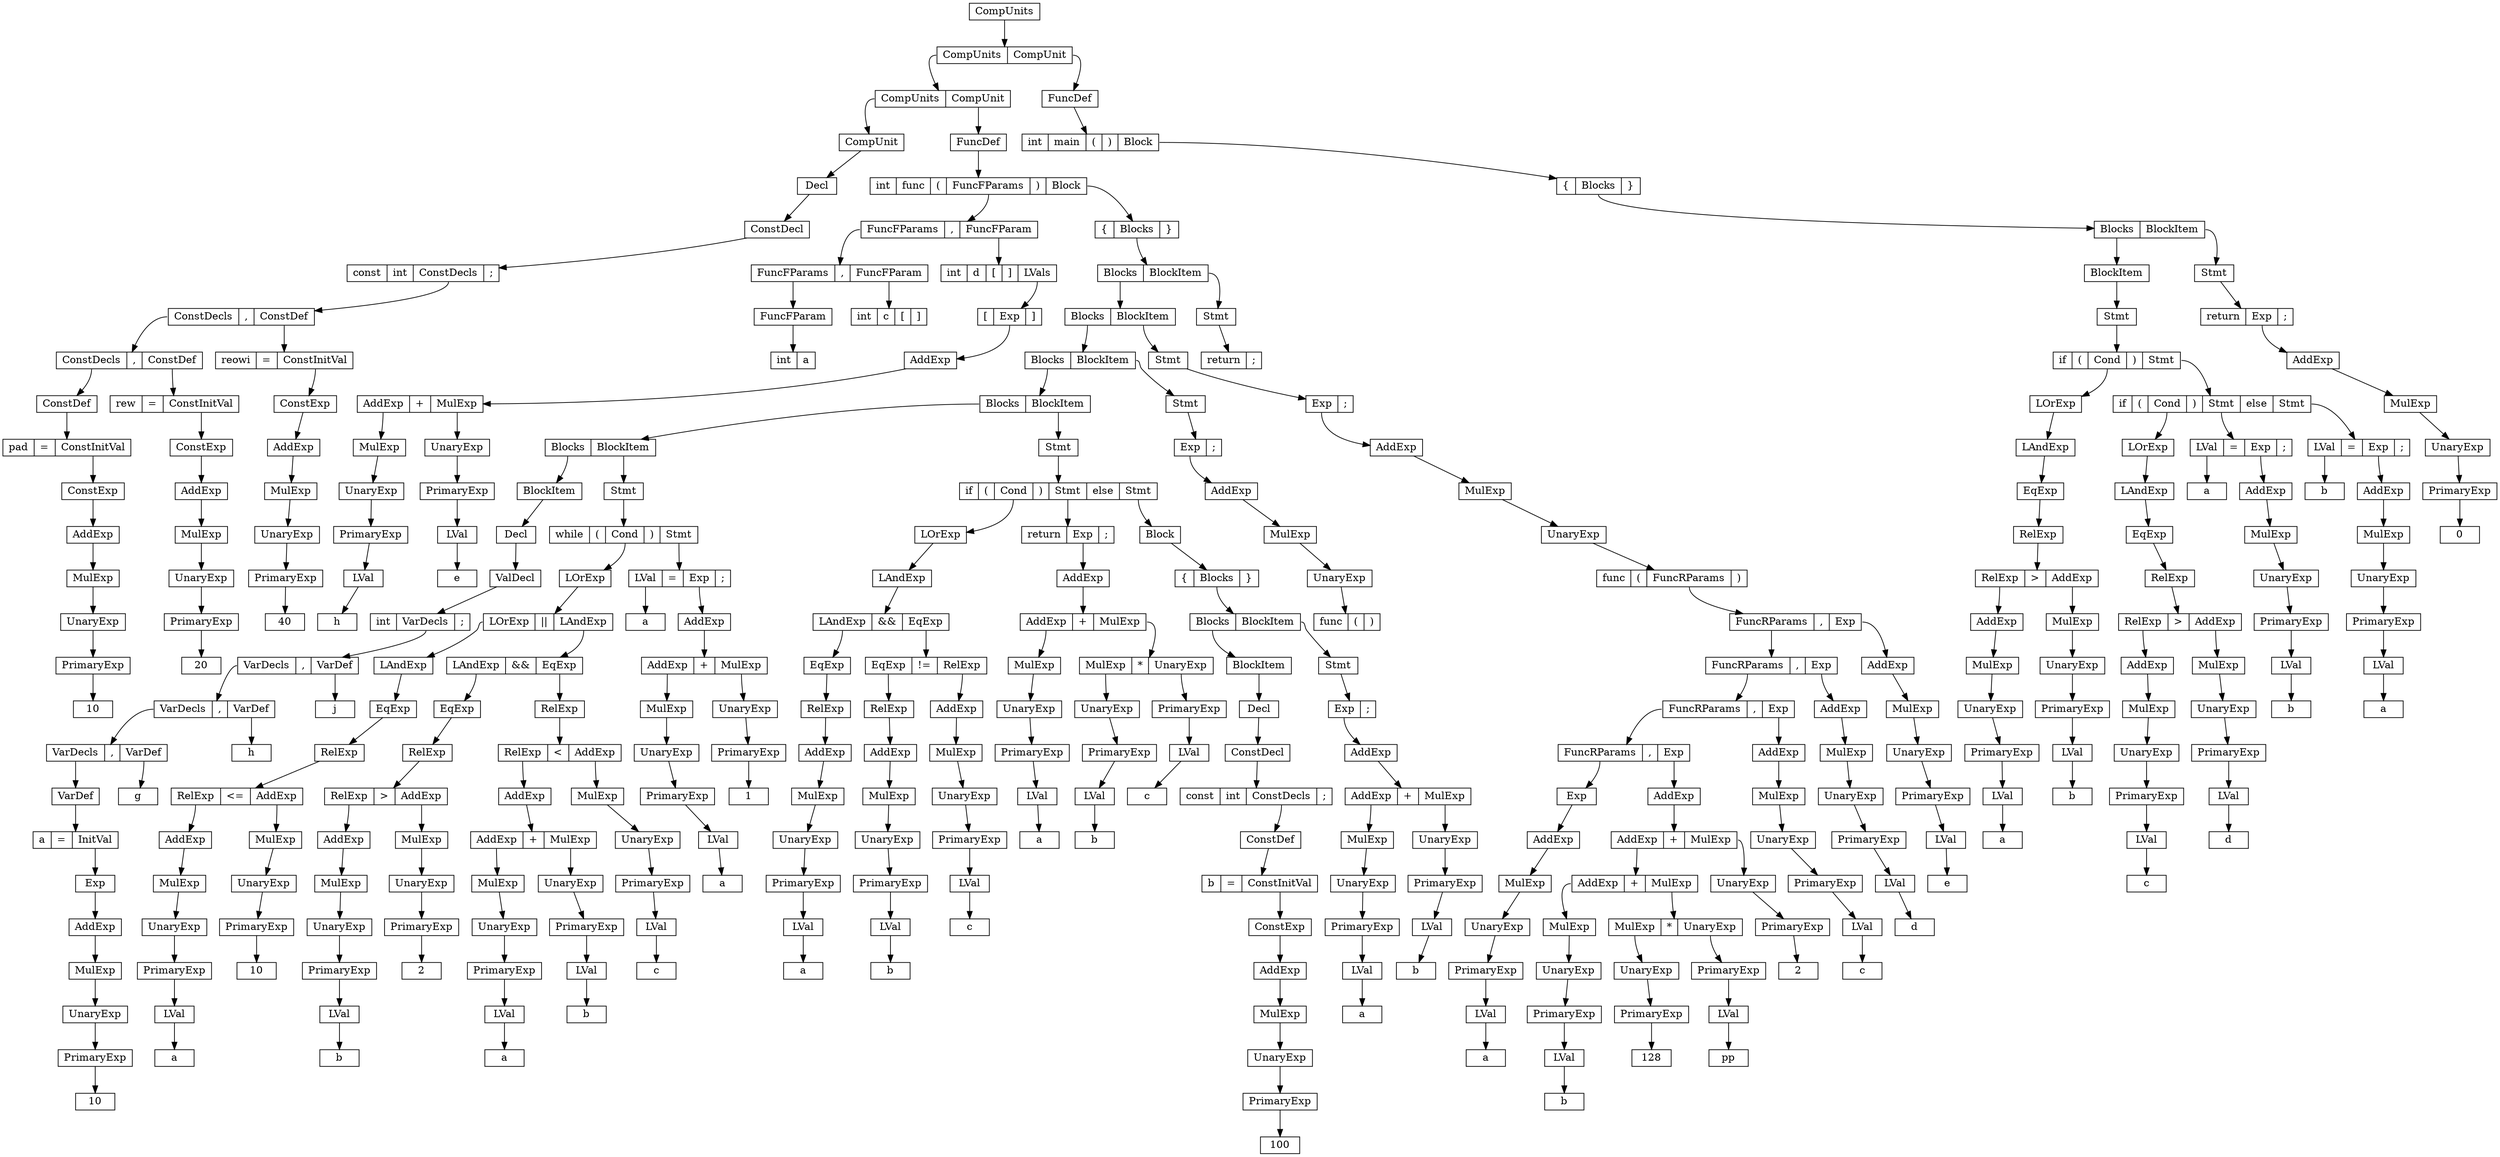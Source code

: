 digraph " "{
node [shape = record,height=.1]
node0[label = "<f0> CompUnits"];
node1[label = "<f0> CompUnits|<f1> CompUnit"];
"node0":f0->"node1";
node2[label = "<f0> CompUnits|<f1> CompUnit"];
"node1":f0->"node2";
node3[label = "<f0> CompUnit"];
"node2":f0->"node3";
node4[label = "<f0> Decl"];
"node3":f0->"node4";
node5[label = "<f0> ConstDecl"];
"node4":f0->"node5";
node6[label = "<f0> const|<f1> int|<f2> ConstDecls|<f3> \;"];
"node5":f0->"node6";
node7[label = "<f0> ConstDecls|<f1> \,|<f2> ConstDef"];
"node6":f2->"node7";
node8[label = "<f0> ConstDecls|<f1> \,|<f2> ConstDef"];
"node7":f0->"node8";
node9[label = "<f0> ConstDef"];
"node8":f0->"node9";
node10[label = "<f0> pad|<f1> \=|<f2> ConstInitVal"];
"node9":f0->"node10";
node11[label = "<f0> ConstExp"];
"node10":f2->"node11";
node12[label = "<f0> AddExp"];
"node11":f0->"node12";
node13[label = "<f0> MulExp"];
"node12":f0->"node13";
node14[label = "<f0> UnaryExp"];
"node13":f0->"node14";
node15[label = "<f0> PrimaryExp"];
"node14":f0->"node15";
node16[label = "<f0> 10"];
"node15":f0->"node16";
node17[label = "<f0> rew|<f1> \=|<f2> ConstInitVal"];
"node8":f2->"node17";
node18[label = "<f0> ConstExp"];
"node17":f2->"node18";
node19[label = "<f0> AddExp"];
"node18":f0->"node19";
node20[label = "<f0> MulExp"];
"node19":f0->"node20";
node21[label = "<f0> UnaryExp"];
"node20":f0->"node21";
node22[label = "<f0> PrimaryExp"];
"node21":f0->"node22";
node23[label = "<f0> 20"];
"node22":f0->"node23";
node24[label = "<f0> reowi|<f1> \=|<f2> ConstInitVal"];
"node7":f2->"node24";
node25[label = "<f0> ConstExp"];
"node24":f2->"node25";
node26[label = "<f0> AddExp"];
"node25":f0->"node26";
node27[label = "<f0> MulExp"];
"node26":f0->"node27";
node28[label = "<f0> UnaryExp"];
"node27":f0->"node28";
node29[label = "<f0> PrimaryExp"];
"node28":f0->"node29";
node30[label = "<f0> 40"];
"node29":f0->"node30";
node31[label = "<f0> FuncDef"];
"node2":f1->"node31";
node32[label = "<f0> int|<f1> func|<f2> \(|<f3> FuncFParams|<f4> \)|<f5> Block"];
"node31":f0->"node32";
node33[label = "<f0> FuncFParams|<f1> \,|<f2> FuncFParam"];
"node32":f3->"node33";
node34[label = "<f0> FuncFParams|<f1> \,|<f2> FuncFParam"];
"node33":f0->"node34";
node35[label = "<f0> FuncFParam"];
"node34":f0->"node35";
node36[label = "<f0> int|<f1> a"];
"node35":f0->"node36";
node37[label = "<f0> int|<f1> c|<f2> \[|<f3> \]"];
"node34":f2->"node37";
node38[label = "<f0> int|<f1> d|<f2> \[|<f3> \]|<f4> LVals"];
"node33":f2->"node38";
node39[label = "<f0> \[|<f1> Exp|<f2> \]"];
"node38":f4->"node39";
node40[label = "<f0> AddExp"];
"node39":f1->"node40";
node41[label = "<f0> AddExp|<f1> \+|<f2> MulExp"];
"node40":f0->"node41";
node42[label = "<f0> MulExp"];
"node41":f0->"node42";
node43[label = "<f0> UnaryExp"];
"node42":f0->"node43";
node44[label = "<f0> PrimaryExp"];
"node43":f0->"node44";
node45[label = "<f0> LVal"];
"node44":f0->"node45";
node46[label = "<f0> h"];
"node45":f0->"node46";
node47[label = "<f0> UnaryExp"];
"node41":f2->"node47";
node48[label = "<f0> PrimaryExp"];
"node47":f0->"node48";
node49[label = "<f0> LVal"];
"node48":f0->"node49";
node50[label = "<f0> e"];
"node49":f0->"node50";
node51[label = "<f0> \{|<f1> Blocks|<f2> \}"];
"node32":f5->"node51";
node52[label = "<f0> Blocks|<f1> BlockItem"];
"node51":f1->"node52";
node53[label = "<f0> Blocks|<f1> BlockItem"];
"node52":f0->"node53";
node54[label = "<f0> Blocks|<f1> BlockItem"];
"node53":f0->"node54";
node55[label = "<f0> Blocks|<f1> BlockItem"];
"node54":f0->"node55";
node56[label = "<f0> Blocks|<f1> BlockItem"];
"node55":f0->"node56";
node57[label = "<f0> BlockItem"];
"node56":f0->"node57";
node58[label = "<f0> Decl"];
"node57":f0->"node58";
node59[label = "<f0> ValDecl"];
"node58":f0->"node59";
node60[label = "<f0> int|<f1> VarDecls|<f2> \;"];
"node59":f0->"node60";
node61[label = "<f0> VarDecls|<f1> \,|<f2> VarDef"];
"node60":f1->"node61";
node62[label = "<f0> VarDecls|<f1> \,|<f2> VarDef"];
"node61":f0->"node62";
node63[label = "<f0> VarDecls|<f1> \,|<f2> VarDef"];
"node62":f0->"node63";
node64[label = "<f0> VarDef"];
"node63":f0->"node64";
node65[label = "<f0> a|<f1> \=|<f2> InitVal"];
"node64":f0->"node65";
node66[label = "<f0> Exp"];
"node65":f2->"node66";
node67[label = "<f0> AddExp"];
"node66":f0->"node67";
node68[label = "<f0> MulExp"];
"node67":f0->"node68";
node69[label = "<f0> UnaryExp"];
"node68":f0->"node69";
node70[label = "<f0> PrimaryExp"];
"node69":f0->"node70";
node71[label = "<f0> 10"];
"node70":f0->"node71";
node72[label = "<f0> g"];
"node63":f2->"node72";
node73[label = "<f0> h"];
"node62":f2->"node73";
node74[label = "<f0> j"];
"node61":f2->"node74";
node75[label = "<f0> Stmt"];
"node56":f1->"node75";
node76[label = "<f0> while|<f1> \(|<f2> Cond|<f3> \)|<f4> Stmt"];
"node75":f0->"node76";
node77[label = "<f0> LOrExp"];
"node76":f2->"node77";
node78[label = "<f0> LOrExp|<f1> \|\||<f2> LAndExp"];
"node77":f0->"node78";
node79[label = "<f0> LAndExp"];
"node78":f0->"node79";
node80[label = "<f0> EqExp"];
"node79":f0->"node80";
node81[label = "<f0> RelExp"];
"node80":f0->"node81";
node82[label = "<f0> RelExp|<f1> \<\=|<f2> AddExp"];
"node81":f0->"node82";
node83[label = "<f0> AddExp"];
"node82":f0->"node83";
node84[label = "<f0> MulExp"];
"node83":f0->"node84";
node85[label = "<f0> UnaryExp"];
"node84":f0->"node85";
node86[label = "<f0> PrimaryExp"];
"node85":f0->"node86";
node87[label = "<f0> LVal"];
"node86":f0->"node87";
node88[label = "<f0> a"];
"node87":f0->"node88";
node89[label = "<f0> MulExp"];
"node82":f2->"node89";
node90[label = "<f0> UnaryExp"];
"node89":f0->"node90";
node91[label = "<f0> PrimaryExp"];
"node90":f0->"node91";
node92[label = "<f0> 10"];
"node91":f0->"node92";
node93[label = "<f0> LAndExp|<f1> \&\&|<f2> EqExp"];
"node78":f2->"node93";
node94[label = "<f0> EqExp"];
"node93":f0->"node94";
node95[label = "<f0> RelExp"];
"node94":f0->"node95";
node96[label = "<f0> RelExp|<f1> \>|<f2> AddExp"];
"node95":f0->"node96";
node97[label = "<f0> AddExp"];
"node96":f0->"node97";
node98[label = "<f0> MulExp"];
"node97":f0->"node98";
node99[label = "<f0> UnaryExp"];
"node98":f0->"node99";
node100[label = "<f0> PrimaryExp"];
"node99":f0->"node100";
node101[label = "<f0> LVal"];
"node100":f0->"node101";
node102[label = "<f0> b"];
"node101":f0->"node102";
node103[label = "<f0> MulExp"];
"node96":f2->"node103";
node104[label = "<f0> UnaryExp"];
"node103":f0->"node104";
node105[label = "<f0> PrimaryExp"];
"node104":f0->"node105";
node106[label = "<f0> 2"];
"node105":f0->"node106";
node107[label = "<f0> RelExp"];
"node93":f2->"node107";
node108[label = "<f0> RelExp|<f1> \<|<f2> AddExp"];
"node107":f0->"node108";
node109[label = "<f0> AddExp"];
"node108":f0->"node109";
node110[label = "<f0> AddExp|<f1> \+|<f2> MulExp"];
"node109":f0->"node110";
node111[label = "<f0> MulExp"];
"node110":f0->"node111";
node112[label = "<f0> UnaryExp"];
"node111":f0->"node112";
node113[label = "<f0> PrimaryExp"];
"node112":f0->"node113";
node114[label = "<f0> LVal"];
"node113":f0->"node114";
node115[label = "<f0> a"];
"node114":f0->"node115";
node116[label = "<f0> UnaryExp"];
"node110":f2->"node116";
node117[label = "<f0> PrimaryExp"];
"node116":f0->"node117";
node118[label = "<f0> LVal"];
"node117":f0->"node118";
node119[label = "<f0> b"];
"node118":f0->"node119";
node120[label = "<f0> MulExp"];
"node108":f2->"node120";
node121[label = "<f0> UnaryExp"];
"node120":f0->"node121";
node122[label = "<f0> PrimaryExp"];
"node121":f0->"node122";
node123[label = "<f0> LVal"];
"node122":f0->"node123";
node124[label = "<f0> c"];
"node123":f0->"node124";
node125[label = "<f0> LVal|<f1> \=|<f2> Exp|<f3> \;"];
"node76":f4->"node125";
node126[label = "<f0> a"];
"node125":f0->"node126";
node127[label = "<f0> AddExp"];
"node125":f2->"node127";
node128[label = "<f0> AddExp|<f1> \+|<f2> MulExp"];
"node127":f0->"node128";
node129[label = "<f0> MulExp"];
"node128":f0->"node129";
node130[label = "<f0> UnaryExp"];
"node129":f0->"node130";
node131[label = "<f0> PrimaryExp"];
"node130":f0->"node131";
node132[label = "<f0> LVal"];
"node131":f0->"node132";
node133[label = "<f0> a"];
"node132":f0->"node133";
node134[label = "<f0> UnaryExp"];
"node128":f2->"node134";
node135[label = "<f0> PrimaryExp"];
"node134":f0->"node135";
node136[label = "<f0> 1"];
"node135":f0->"node136";
node137[label = "<f0> Stmt"];
"node55":f1->"node137";
node138[label = "<f0> if|<f1> \(|<f2> Cond|<f3> \)|<f4> Stmt|<f5> else|<f6> Stmt"];
"node137":f0->"node138";
node139[label = "<f0> LOrExp"];
"node138":f2->"node139";
node140[label = "<f0> LAndExp"];
"node139":f0->"node140";
node141[label = "<f0> LAndExp|<f1> \&\&|<f2> EqExp"];
"node140":f0->"node141";
node142[label = "<f0> EqExp"];
"node141":f0->"node142";
node143[label = "<f0> RelExp"];
"node142":f0->"node143";
node144[label = "<f0> AddExp"];
"node143":f0->"node144";
node145[label = "<f0> MulExp"];
"node144":f0->"node145";
node146[label = "<f0> UnaryExp"];
"node145":f0->"node146";
node147[label = "<f0> PrimaryExp"];
"node146":f0->"node147";
node148[label = "<f0> LVal"];
"node147":f0->"node148";
node149[label = "<f0> a"];
"node148":f0->"node149";
node150[label = "<f0> EqExp|<f1> \!\=|<f2> RelExp"];
"node141":f2->"node150";
node151[label = "<f0> RelExp"];
"node150":f0->"node151";
node152[label = "<f0> AddExp"];
"node151":f0->"node152";
node153[label = "<f0> MulExp"];
"node152":f0->"node153";
node154[label = "<f0> UnaryExp"];
"node153":f0->"node154";
node155[label = "<f0> PrimaryExp"];
"node154":f0->"node155";
node156[label = "<f0> LVal"];
"node155":f0->"node156";
node157[label = "<f0> b"];
"node156":f0->"node157";
node158[label = "<f0> AddExp"];
"node150":f2->"node158";
node159[label = "<f0> MulExp"];
"node158":f0->"node159";
node160[label = "<f0> UnaryExp"];
"node159":f0->"node160";
node161[label = "<f0> PrimaryExp"];
"node160":f0->"node161";
node162[label = "<f0> LVal"];
"node161":f0->"node162";
node163[label = "<f0> c"];
"node162":f0->"node163";
node164[label = "<f0> return|<f1> Exp|<f2> \;"];
"node138":f4->"node164";
node165[label = "<f0> AddExp"];
"node164":f1->"node165";
node166[label = "<f0> AddExp|<f1> \+|<f2> MulExp"];
"node165":f0->"node166";
node167[label = "<f0> MulExp"];
"node166":f0->"node167";
node168[label = "<f0> UnaryExp"];
"node167":f0->"node168";
node169[label = "<f0> PrimaryExp"];
"node168":f0->"node169";
node170[label = "<f0> LVal"];
"node169":f0->"node170";
node171[label = "<f0> a"];
"node170":f0->"node171";
node172[label = "<f0> MulExp|<f1> \*|<f2> UnaryExp"];
"node166":f2->"node172";
node173[label = "<f0> UnaryExp"];
"node172":f0->"node173";
node174[label = "<f0> PrimaryExp"];
"node173":f0->"node174";
node175[label = "<f0> LVal"];
"node174":f0->"node175";
node176[label = "<f0> b"];
"node175":f0->"node176";
node177[label = "<f0> PrimaryExp"];
"node172":f2->"node177";
node178[label = "<f0> LVal"];
"node177":f0->"node178";
node179[label = "<f0> c"];
"node178":f0->"node179";
node180[label = "<f0> Block"];
"node138":f6->"node180";
node181[label = "<f0> \{|<f1> Blocks|<f2> \}"];
"node180":f0->"node181";
node182[label = "<f0> Blocks|<f1> BlockItem"];
"node181":f1->"node182";
node183[label = "<f0> BlockItem"];
"node182":f0->"node183";
node184[label = "<f0> Decl"];
"node183":f0->"node184";
node185[label = "<f0> ConstDecl"];
"node184":f0->"node185";
node186[label = "<f0> const|<f1> int|<f2> ConstDecls|<f3> \;"];
"node185":f0->"node186";
node187[label = "<f0> ConstDef"];
"node186":f2->"node187";
node188[label = "<f0> b|<f1> \=|<f2> ConstInitVal"];
"node187":f0->"node188";
node189[label = "<f0> ConstExp"];
"node188":f2->"node189";
node190[label = "<f0> AddExp"];
"node189":f0->"node190";
node191[label = "<f0> MulExp"];
"node190":f0->"node191";
node192[label = "<f0> UnaryExp"];
"node191":f0->"node192";
node193[label = "<f0> PrimaryExp"];
"node192":f0->"node193";
node194[label = "<f0> 100"];
"node193":f0->"node194";
node195[label = "<f0> Stmt"];
"node182":f1->"node195";
node196[label = "<f0> Exp|<f1> \;"];
"node195":f0->"node196";
node197[label = "<f0> AddExp"];
"node196":f0->"node197";
node198[label = "<f0> AddExp|<f1> \+|<f2> MulExp"];
"node197":f0->"node198";
node199[label = "<f0> MulExp"];
"node198":f0->"node199";
node200[label = "<f0> UnaryExp"];
"node199":f0->"node200";
node201[label = "<f0> PrimaryExp"];
"node200":f0->"node201";
node202[label = "<f0> LVal"];
"node201":f0->"node202";
node203[label = "<f0> a"];
"node202":f0->"node203";
node204[label = "<f0> UnaryExp"];
"node198":f2->"node204";
node205[label = "<f0> PrimaryExp"];
"node204":f0->"node205";
node206[label = "<f0> LVal"];
"node205":f0->"node206";
node207[label = "<f0> b"];
"node206":f0->"node207";
node208[label = "<f0> Stmt"];
"node54":f1->"node208";
node209[label = "<f0> Exp|<f1> \;"];
"node208":f0->"node209";
node210[label = "<f0> AddExp"];
"node209":f0->"node210";
node211[label = "<f0> MulExp"];
"node210":f0->"node211";
node212[label = "<f0> UnaryExp"];
"node211":f0->"node212";
node213[label = "<f0> func|<f1> \(|<f2> \)"];
"node212":f0->"node213";
node214[label = "<f0> Stmt"];
"node53":f1->"node214";
node215[label = "<f0> Exp|<f1> \;"];
"node214":f0->"node215";
node216[label = "<f0> AddExp"];
"node215":f0->"node216";
node217[label = "<f0> MulExp"];
"node216":f0->"node217";
node218[label = "<f0> UnaryExp"];
"node217":f0->"node218";
node219[label = "<f0> func|<f1> \(|<f2> FuncRParams|<f3> \)"];
"node218":f0->"node219";
node220[label = "<f0> FuncRParams|<f1> \,|<f2> Exp"];
"node219":f2->"node220";
node221[label = "<f0> FuncRParams|<f1> \,|<f2> Exp"];
"node220":f0->"node221";
node222[label = "<f0> FuncRParams|<f1> \,|<f2> Exp"];
"node221":f0->"node222";
node223[label = "<f0> FuncRParams|<f1> \,|<f2> Exp"];
"node222":f0->"node223";
node224[label = "<f0> Exp"];
"node223":f0->"node224";
node225[label = "<f0> AddExp"];
"node224":f0->"node225";
node226[label = "<f0> MulExp"];
"node225":f0->"node226";
node227[label = "<f0> UnaryExp"];
"node226":f0->"node227";
node228[label = "<f0> PrimaryExp"];
"node227":f0->"node228";
node229[label = "<f0> LVal"];
"node228":f0->"node229";
node230[label = "<f0> a"];
"node229":f0->"node230";
node231[label = "<f0> AddExp"];
"node223":f2->"node231";
node232[label = "<f0> AddExp|<f1> \+|<f2> MulExp"];
"node231":f0->"node232";
node233[label = "<f0> AddExp|<f1> \+|<f2> MulExp"];
"node232":f0->"node233";
node234[label = "<f0> MulExp"];
"node233":f0->"node234";
node235[label = "<f0> UnaryExp"];
"node234":f0->"node235";
node236[label = "<f0> PrimaryExp"];
"node235":f0->"node236";
node237[label = "<f0> LVal"];
"node236":f0->"node237";
node238[label = "<f0> b"];
"node237":f0->"node238";
node239[label = "<f0> MulExp|<f1> \*|<f2> UnaryExp"];
"node233":f2->"node239";
node240[label = "<f0> UnaryExp"];
"node239":f0->"node240";
node241[label = "<f0> PrimaryExp"];
"node240":f0->"node241";
node242[label = "<f0> 128"];
"node241":f0->"node242";
node243[label = "<f0> PrimaryExp"];
"node239":f2->"node243";
node244[label = "<f0> LVal"];
"node243":f0->"node244";
node245[label = "<f0> pp"];
"node244":f0->"node245";
node246[label = "<f0> UnaryExp"];
"node232":f2->"node246";
node247[label = "<f0> PrimaryExp"];
"node246":f0->"node247";
node248[label = "<f0> 2"];
"node247":f0->"node248";
node249[label = "<f0> AddExp"];
"node222":f2->"node249";
node250[label = "<f0> MulExp"];
"node249":f0->"node250";
node251[label = "<f0> UnaryExp"];
"node250":f0->"node251";
node252[label = "<f0> PrimaryExp"];
"node251":f0->"node252";
node253[label = "<f0> LVal"];
"node252":f0->"node253";
node254[label = "<f0> c"];
"node253":f0->"node254";
node255[label = "<f0> AddExp"];
"node221":f2->"node255";
node256[label = "<f0> MulExp"];
"node255":f0->"node256";
node257[label = "<f0> UnaryExp"];
"node256":f0->"node257";
node258[label = "<f0> PrimaryExp"];
"node257":f0->"node258";
node259[label = "<f0> LVal"];
"node258":f0->"node259";
node260[label = "<f0> d"];
"node259":f0->"node260";
node261[label = "<f0> AddExp"];
"node220":f2->"node261";
node262[label = "<f0> MulExp"];
"node261":f0->"node262";
node263[label = "<f0> UnaryExp"];
"node262":f0->"node263";
node264[label = "<f0> PrimaryExp"];
"node263":f0->"node264";
node265[label = "<f0> LVal"];
"node264":f0->"node265";
node266[label = "<f0> e"];
"node265":f0->"node266";
node267[label = "<f0> Stmt"];
"node52":f1->"node267";
node268[label = "<f0> return|<f1> \;"];
"node267":f0->"node268";
node269[label = "<f0> FuncDef"];
"node1":f1->"node269";
node270[label = "<f0> int|<f1> main|<f2> \(|<f3> \)|<f4> Block"];
"node269":f0->"node270";
node271[label = "<f0> \{|<f1> Blocks|<f2> \}"];
"node270":f4->"node271";
node272[label = "<f0> Blocks|<f1> BlockItem"];
"node271":f1->"node272";
node273[label = "<f0> BlockItem"];
"node272":f0->"node273";
node274[label = "<f0> Stmt"];
"node273":f0->"node274";
node275[label = "<f0> if|<f1> \(|<f2> Cond|<f3> \)|<f4> Stmt"];
"node274":f0->"node275";
node276[label = "<f0> LOrExp"];
"node275":f2->"node276";
node277[label = "<f0> LAndExp"];
"node276":f0->"node277";
node278[label = "<f0> EqExp"];
"node277":f0->"node278";
node279[label = "<f0> RelExp"];
"node278":f0->"node279";
node280[label = "<f0> RelExp|<f1> \>|<f2> AddExp"];
"node279":f0->"node280";
node281[label = "<f0> AddExp"];
"node280":f0->"node281";
node282[label = "<f0> MulExp"];
"node281":f0->"node282";
node283[label = "<f0> UnaryExp"];
"node282":f0->"node283";
node284[label = "<f0> PrimaryExp"];
"node283":f0->"node284";
node285[label = "<f0> LVal"];
"node284":f0->"node285";
node286[label = "<f0> a"];
"node285":f0->"node286";
node287[label = "<f0> MulExp"];
"node280":f2->"node287";
node288[label = "<f0> UnaryExp"];
"node287":f0->"node288";
node289[label = "<f0> PrimaryExp"];
"node288":f0->"node289";
node290[label = "<f0> LVal"];
"node289":f0->"node290";
node291[label = "<f0> b"];
"node290":f0->"node291";
node292[label = "<f0> if|<f1> \(|<f2> Cond|<f3> \)|<f4> Stmt|<f5> else|<f6> Stmt"];
"node275":f4->"node292";
node293[label = "<f0> LOrExp"];
"node292":f2->"node293";
node294[label = "<f0> LAndExp"];
"node293":f0->"node294";
node295[label = "<f0> EqExp"];
"node294":f0->"node295";
node296[label = "<f0> RelExp"];
"node295":f0->"node296";
node297[label = "<f0> RelExp|<f1> \>|<f2> AddExp"];
"node296":f0->"node297";
node298[label = "<f0> AddExp"];
"node297":f0->"node298";
node299[label = "<f0> MulExp"];
"node298":f0->"node299";
node300[label = "<f0> UnaryExp"];
"node299":f0->"node300";
node301[label = "<f0> PrimaryExp"];
"node300":f0->"node301";
node302[label = "<f0> LVal"];
"node301":f0->"node302";
node303[label = "<f0> c"];
"node302":f0->"node303";
node304[label = "<f0> MulExp"];
"node297":f2->"node304";
node305[label = "<f0> UnaryExp"];
"node304":f0->"node305";
node306[label = "<f0> PrimaryExp"];
"node305":f0->"node306";
node307[label = "<f0> LVal"];
"node306":f0->"node307";
node308[label = "<f0> d"];
"node307":f0->"node308";
node309[label = "<f0> LVal|<f1> \=|<f2> Exp|<f3> \;"];
"node292":f4->"node309";
node310[label = "<f0> a"];
"node309":f0->"node310";
node311[label = "<f0> AddExp"];
"node309":f2->"node311";
node312[label = "<f0> MulExp"];
"node311":f0->"node312";
node313[label = "<f0> UnaryExp"];
"node312":f0->"node313";
node314[label = "<f0> PrimaryExp"];
"node313":f0->"node314";
node315[label = "<f0> LVal"];
"node314":f0->"node315";
node316[label = "<f0> b"];
"node315":f0->"node316";
node317[label = "<f0> LVal|<f1> \=|<f2> Exp|<f3> \;"];
"node292":f6->"node317";
node318[label = "<f0> b"];
"node317":f0->"node318";
node319[label = "<f0> AddExp"];
"node317":f2->"node319";
node320[label = "<f0> MulExp"];
"node319":f0->"node320";
node321[label = "<f0> UnaryExp"];
"node320":f0->"node321";
node322[label = "<f0> PrimaryExp"];
"node321":f0->"node322";
node323[label = "<f0> LVal"];
"node322":f0->"node323";
node324[label = "<f0> a"];
"node323":f0->"node324";
node325[label = "<f0> Stmt"];
"node272":f1->"node325";
node326[label = "<f0> return|<f1> Exp|<f2> \;"];
"node325":f0->"node326";
node327[label = "<f0> AddExp"];
"node326":f1->"node327";
node328[label = "<f0> MulExp"];
"node327":f0->"node328";
node329[label = "<f0> UnaryExp"];
"node328":f0->"node329";
node330[label = "<f0> PrimaryExp"];
"node329":f0->"node330";
node331[label = "<f0> 0"];
"node330":f0->"node331";
}
